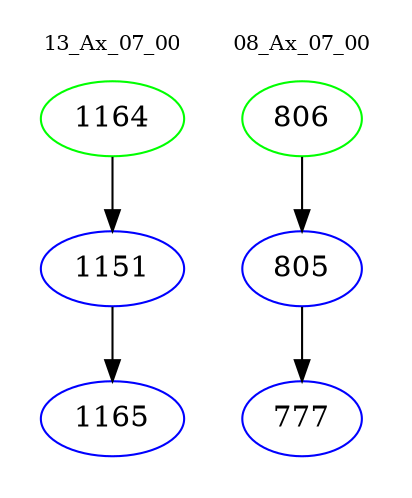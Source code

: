 digraph{
subgraph cluster_0 {
color = white
label = "13_Ax_07_00";
fontsize=10;
T0_1164 [label="1164", color="green"]
T0_1164 -> T0_1151 [color="black"]
T0_1151 [label="1151", color="blue"]
T0_1151 -> T0_1165 [color="black"]
T0_1165 [label="1165", color="blue"]
}
subgraph cluster_1 {
color = white
label = "08_Ax_07_00";
fontsize=10;
T1_806 [label="806", color="green"]
T1_806 -> T1_805 [color="black"]
T1_805 [label="805", color="blue"]
T1_805 -> T1_777 [color="black"]
T1_777 [label="777", color="blue"]
}
}
